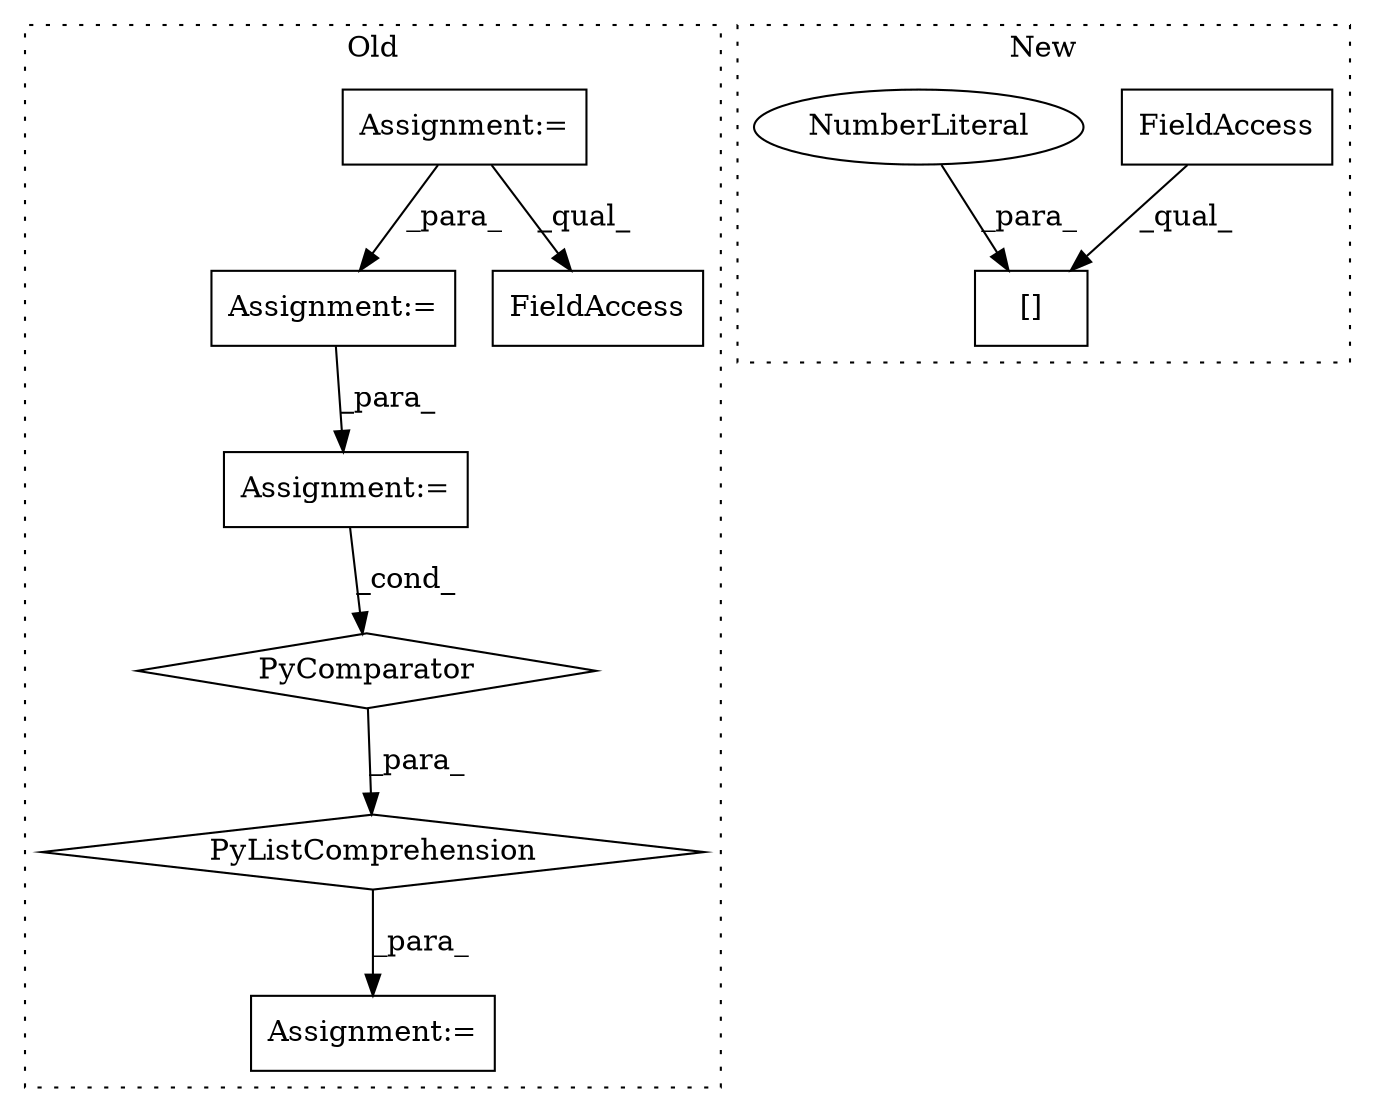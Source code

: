 digraph G {
subgraph cluster0 {
1 [label="PyListComprehension" a="109" s="5522" l="105" shape="diamond"];
3 [label="PyComparator" a="113" s="5590" l="29" shape="diamond"];
4 [label="Assignment:=" a="7" s="5371" l="1" shape="box"];
5 [label="Assignment:=" a="7" s="6008" l="1" shape="box"];
8 [label="Assignment:=" a="7" s="5334" l="20" shape="box"];
9 [label="Assignment:=" a="7" s="5467" l="26" shape="box"];
10 [label="FieldAccess" a="22" s="5268" l="7" shape="box"];
label = "Old";
style="dotted";
}
subgraph cluster1 {
2 [label="[]" a="2" s="5359,5365" l="5,1" shape="box"];
6 [label="FieldAccess" a="22" s="5359" l="4" shape="box"];
7 [label="NumberLiteral" a="34" s="5364" l="1" shape="ellipse"];
label = "New";
style="dotted";
}
1 -> 5 [label="_para_"];
3 -> 1 [label="_para_"];
4 -> 3 [label="_cond_"];
6 -> 2 [label="_qual_"];
7 -> 2 [label="_para_"];
8 -> 9 [label="_para_"];
8 -> 10 [label="_qual_"];
9 -> 4 [label="_para_"];
}